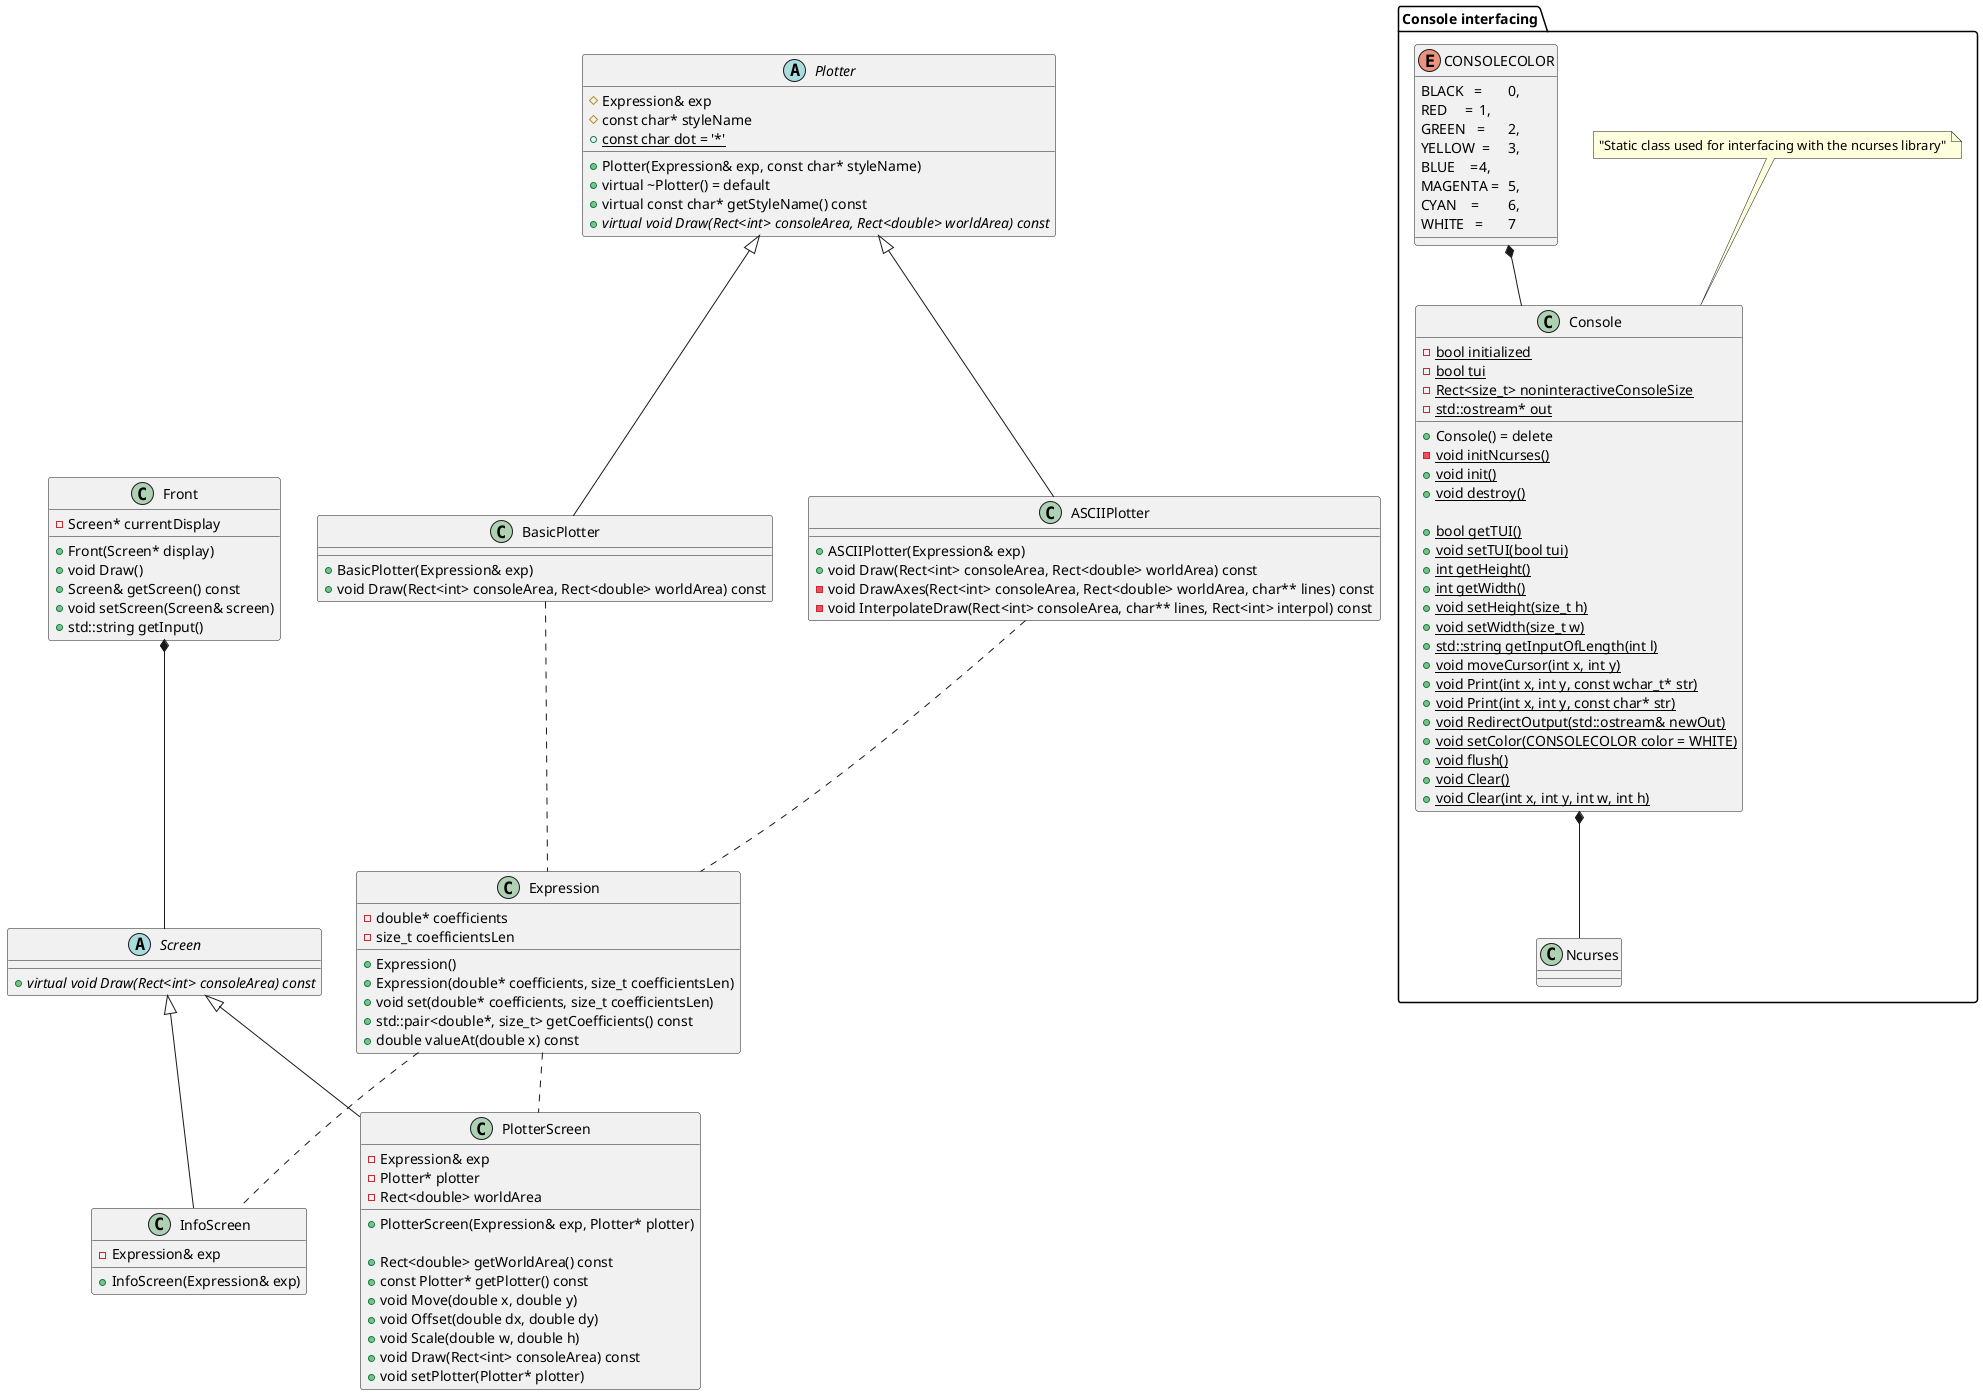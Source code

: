 @startuml PlottR

abstract Screen {
    + {abstract} virtual void Draw(Rect<int> consoleArea) const
}

class InfoScreen {
    - Expression& exp
    + InfoScreen(Expression& exp)
}

class PlotterScreen {
    - Expression& exp
    - Plotter* plotter
    - Rect<double> worldArea
    + PlotterScreen(Expression& exp, Plotter* plotter)
    
    + Rect<double> getWorldArea() const
    + const Plotter* getPlotter() const
    + void Move(double x, double y)
    + void Offset(double dx, double dy)
    + void Scale(double w, double h)
    + void Draw(Rect<int> consoleArea) const
    + void setPlotter(Plotter* plotter)
}

Screen <|-- InfoScreen
Screen <|-- PlotterScreen
Expression .. PlotterScreen
Expression .. InfoScreen




abstract Plotter {
    # Expression& exp
    # const char* styleName
    + Plotter(Expression& exp, const char* styleName)
    + virtual ~Plotter() = default
    + {static} const char dot = '*'
    + virtual const char* getStyleName() const
    + {abstract} virtual void Draw(Rect<int> consoleArea, Rect<double> worldArea) const
}

class ASCIIPlotter {
    + ASCIIPlotter(Expression& exp)
    + void Draw(Rect<int> consoleArea, Rect<double> worldArea) const
    - void DrawAxes(Rect<int> consoleArea, Rect<double> worldArea, char** lines) const
    - void InterpolateDraw(Rect<int> consoleArea, char** lines, Rect<int> interpol) const
}

class BasicPlotter {
    + BasicPlotter(Expression& exp)
    + void Draw(Rect<int> consoleArea, Rect<double> worldArea) const
}

Plotter <|-- ASCIIPlotter
Plotter <|-- BasicPlotter

ASCIIPlotter .. Expression
BasicPlotter .. Expression


package "Console interfacing"{
    class Ncurses {

    }


    class Console {
        - {static} bool initialized
        - {static} bool tui
        - {static} Rect<size_t> noninteractiveConsoleSize
        - {static} std::ostream* out
        + Console() = delete
        - {static} void initNcurses()
        + {static} void init()
        + {static} void destroy()
        
        + {static} bool getTUI()
        + {static} void setTUI(bool tui)
        + {static} int getHeight()
        + {static} int getWidth()
        + {static} void setHeight(size_t h)
        + {static} void setWidth(size_t w)
        + {static} std::string getInputOfLength(int l)
        + {static} void moveCursor(int x, int y)
        + {static} void Print(int x, int y, const wchar_t* str)
        + {static} void Print(int x, int y, const char* str)
        + {static} void RedirectOutput(std::ostream& newOut)
        + {static} void setColor(CONSOLECOLOR color = WHITE)
        + {static} void flush()
        + {static} void Clear()
        + {static} void Clear(int x, int y, int w, int h)
    }
    note top of Console : "Static class used for interfacing with the ncurses library"

    enum CONSOLECOLOR {
        BLACK   =	0,
        RED     =	1,
        GREEN   =	2,
        YELLOW  =	3,
        BLUE    =	4,
        MAGENTA =	5,
        CYAN    =	6,
        WHITE   =	7
    }

    CONSOLECOLOR *-- Console
    Console *-- Ncurses
}


class Expression {
    - double* coefficients
    - size_t coefficientsLen
    + Expression()
    + Expression(double* coefficients, size_t coefficientsLen)
    + void set(double* coefficients, size_t coefficientsLen)
    + std::pair<double*, size_t> getCoefficients() const
    + double valueAt(double x) const
}

class Front {
    - Screen* currentDisplay
    + Front(Screen* display)
    + void Draw()
    + Screen& getScreen() const
    + void setScreen(Screen& screen)
    + std::string getInput()
}

Front *-- Screen

@enduml